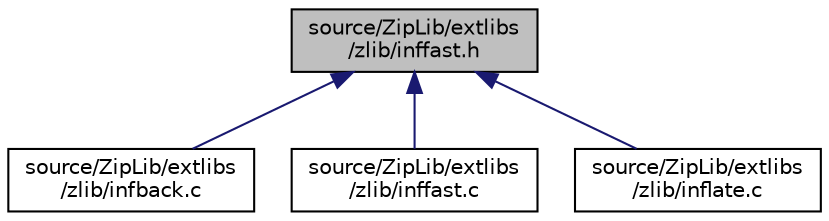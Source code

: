 digraph "source/ZipLib/extlibs/zlib/inffast.h"
{
 // LATEX_PDF_SIZE
  edge [fontname="Helvetica",fontsize="10",labelfontname="Helvetica",labelfontsize="10"];
  node [fontname="Helvetica",fontsize="10",shape=record];
  Node1 [label="source/ZipLib/extlibs\l/zlib/inffast.h",height=0.2,width=0.4,color="black", fillcolor="grey75", style="filled", fontcolor="black",tooltip=" "];
  Node1 -> Node2 [dir="back",color="midnightblue",fontsize="10",style="solid"];
  Node2 [label="source/ZipLib/extlibs\l/zlib/infback.c",height=0.2,width=0.4,color="black", fillcolor="white", style="filled",URL="$infback_8c.html",tooltip=" "];
  Node1 -> Node3 [dir="back",color="midnightblue",fontsize="10",style="solid"];
  Node3 [label="source/ZipLib/extlibs\l/zlib/inffast.c",height=0.2,width=0.4,color="black", fillcolor="white", style="filled",URL="$inffast_8c.html",tooltip=" "];
  Node1 -> Node4 [dir="back",color="midnightblue",fontsize="10",style="solid"];
  Node4 [label="source/ZipLib/extlibs\l/zlib/inflate.c",height=0.2,width=0.4,color="black", fillcolor="white", style="filled",URL="$inflate_8c.html",tooltip=" "];
}
